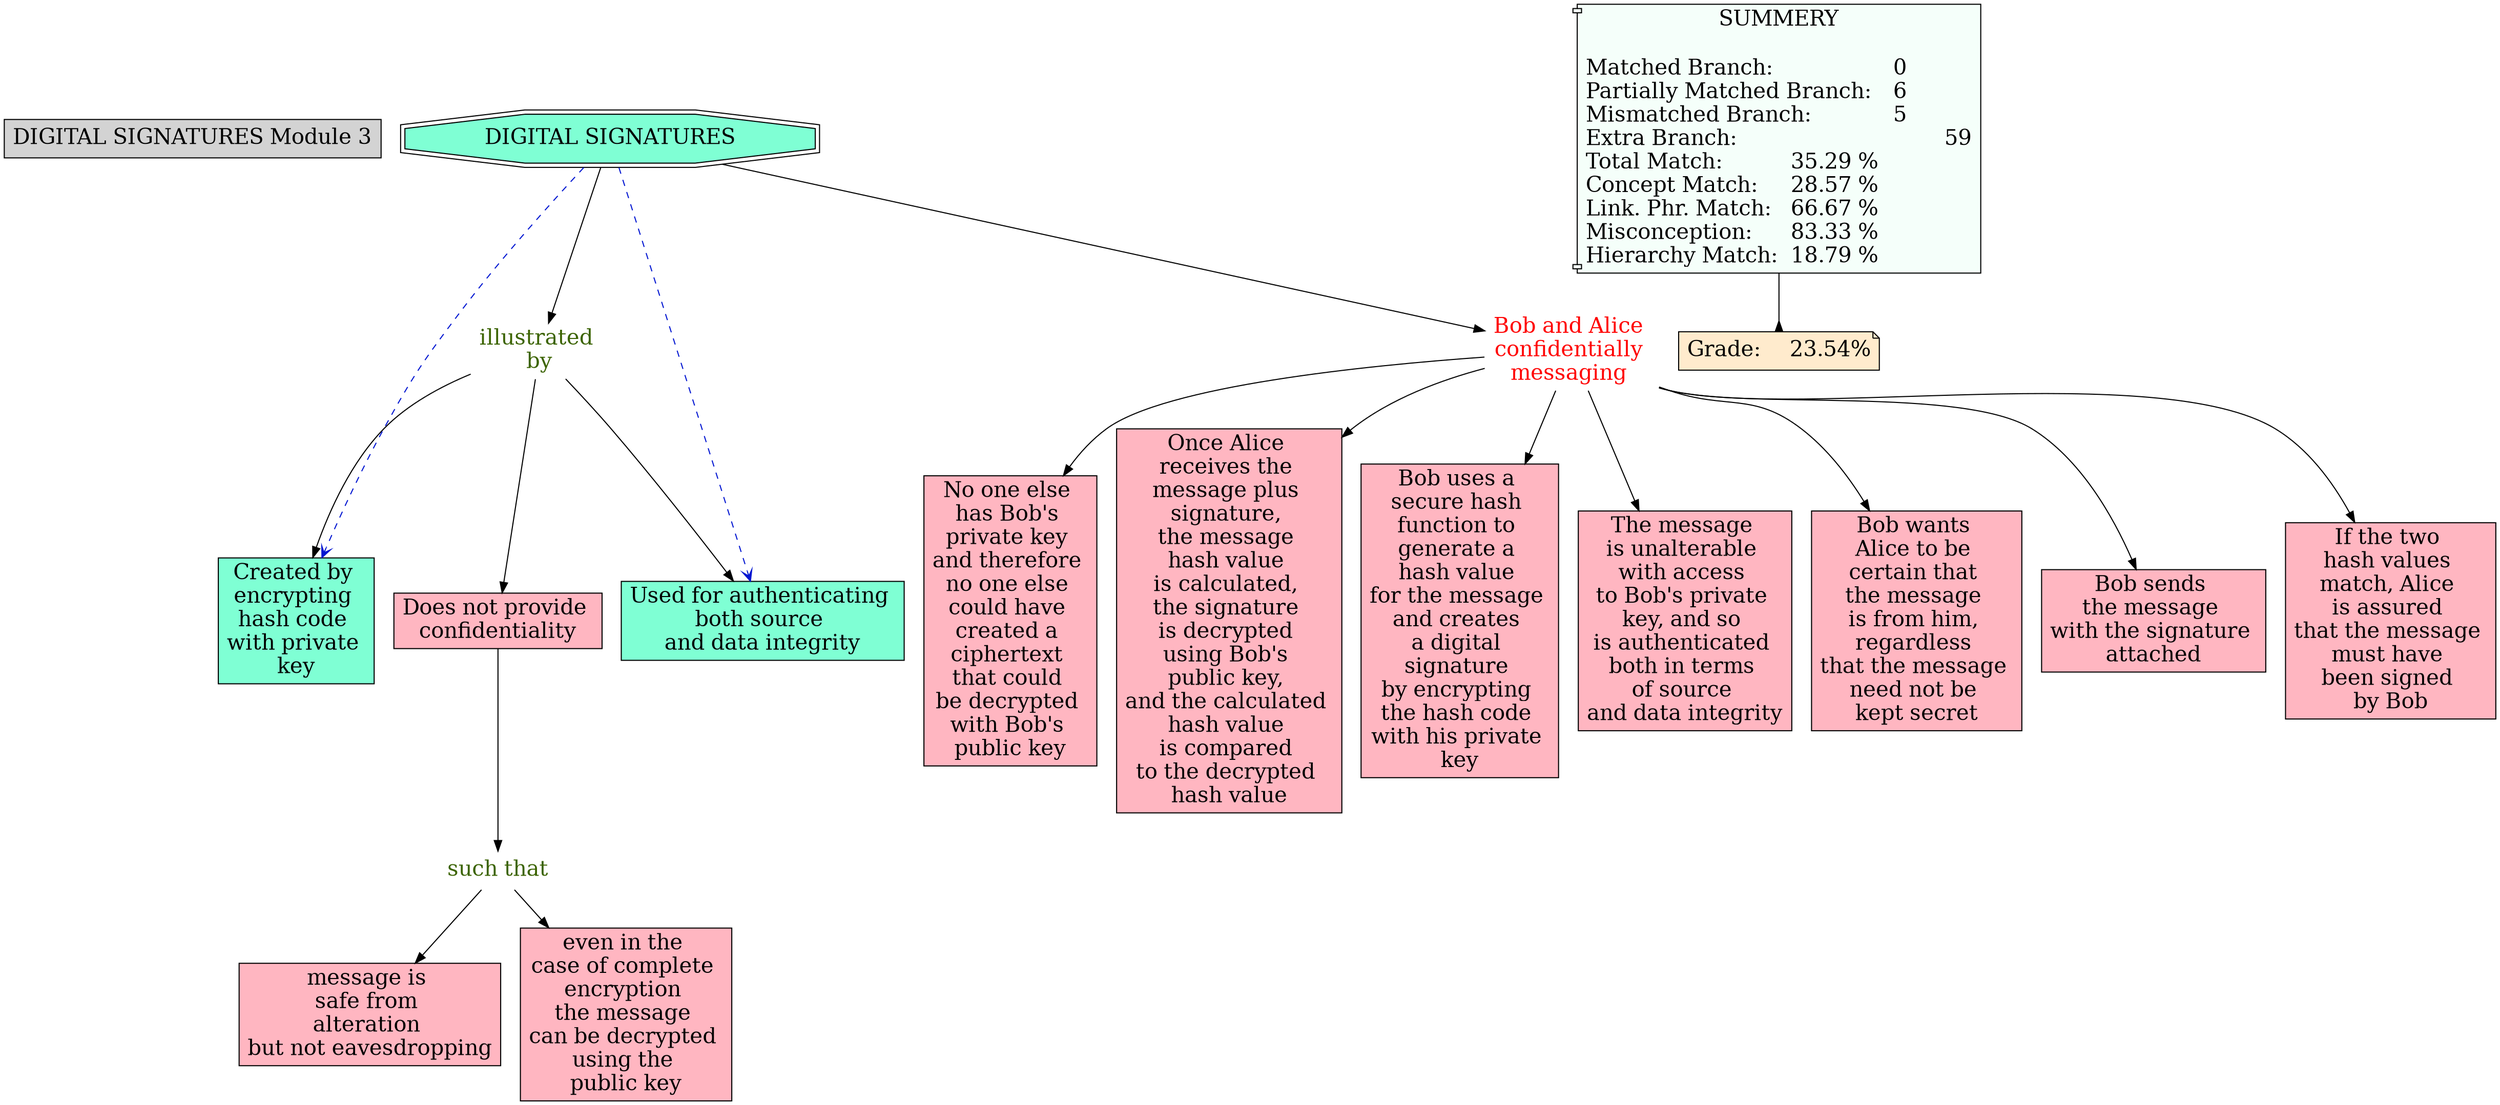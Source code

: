 // The Round Table
digraph {
	"1S6343KZ1-1JBPCW1-1QM6" [label="DIGITAL SIGNATURES Module 3" Gsplines=true fontsize=20 shape=rect style=filled]
	"1S633XRNL-24BW40M-1PDY" [label="illustrated 
by" Gsplines=true fontcolor="#3B6300" fontsize=20 shape=none]
	"1S633XRNL-6SW8F9-1PBL" [label="Created by 
encrypting 
hash code 
with private 
key" Gsplines=true fillcolor=aquamarine fontsize=20 shape=rect style=filled]
	"1S633XRNL-24BW40M-1PDY" -> "1S633XRNL-6SW8F9-1PBL" [constraint=true]
	"1S634TYDK-2CD9Y5J-1T1W" [label="such that" Gsplines=true fontcolor="#3B6300" fontsize=20 shape=none]
	"1S634R1L8-1QXR3B-1SW1" [label="message is 
safe from 
alteration 
but not eavesdropping
" Gsplines=true fillcolor="#FFB6C1" fontsize=20 shape=rect style=filled]
	"1S634TYDK-2CD9Y5J-1T1W" -> "1S634R1L8-1QXR3B-1SW1" [constraint=true]
	"1S633XRNL-1F630MC-1PCL" [label="Bob and Alice 
confidentially 
messaging 
" Gsplines=true fontcolor=red fontsize=20 shape=none]
	"1S633XRNL-23X5B4K-1PC8" [label="No one else 
has Bob's 
private key 
and therefore 
no one else 
could have 
created a 
ciphertext 
that could 
be decrypted 
with Bob's 
public key
" Gsplines=true fillcolor="#FFB6C1" fontsize=20 shape=rect style=filled]
	"1S633XRNL-1F630MC-1PCL" -> "1S633XRNL-23X5B4K-1PC8" [constraint=true]
	"1S634TYDK-2CD9Y5J-1T1W" [label="such that" Gsplines=true fontcolor="#3B6300" fontsize=20 shape=none]
	"1S634R067-29403DG-1SVX" [label="even in the 
case of complete 
encryption 
the message 
can be decrypted 
using the 
public key
" Gsplines=true fillcolor="#FFB6C1" fontsize=20 shape=rect style=filled]
	"1S634TYDK-2CD9Y5J-1T1W" -> "1S634R067-29403DG-1SVX" [constraint=true]
	"1S633XRNL-1F630MC-1PCL" [label="Bob and Alice 
confidentially 
messaging 
" Gsplines=true fontcolor=red fontsize=20 shape=none]
	"1S633XRNL-1RT6Z4N-1PC2" [label="Once Alice 
receives the 
message plus 
signature, 
the message 
hash value 
is calculated, 
the signature 
is decrypted 
using Bob's 
public key, 
and the calculated 
hash value 
is compared 
to the decrypted 
hash value
" Gsplines=true fillcolor="#FFB6C1" fontsize=20 shape=rect style=filled]
	"1S633XRNL-1F630MC-1PCL" -> "1S633XRNL-1RT6Z4N-1PC2" [constraint=true]
	"1S633XRNL-208NNXF-1PBW" [label="DIGITAL SIGNATURES
" Gsplines=true fillcolor=aquamarine fontsize=20 shape=doubleoctagon style=filled]
	"1S633XRNL-1F630MC-1PCL" [label="Bob and Alice 
confidentially 
messaging 
" Gsplines=true fontcolor=red fontsize=20 shape=none]
	"1S633XRNL-208NNXF-1PBW" -> "1S633XRNL-1F630MC-1PCL" [constraint=true]
	"1S633XRNL-1F630MC-1PCL" [label="Bob and Alice 
confidentially 
messaging 
" Gsplines=true fontcolor=red fontsize=20 shape=none]
	"1S633XRNL-1KHTVY0-1PBS" [label="Bob uses a 
secure hash 
function to 
generate a 
hash value 
for the message 
and creates 
a digital 
signature 
by encrypting 
the hash code 
with his private 
key" Gsplines=true fillcolor="#FFB6C1" fontsize=20 shape=rect style=filled]
	"1S633XRNL-1F630MC-1PCL" -> "1S633XRNL-1KHTVY0-1PBS" [constraint=true]
	"1S633XRNL-1F630MC-1PCL" [label="Bob and Alice 
confidentially 
messaging 
" Gsplines=true fontcolor=red fontsize=20 shape=none]
	"1S6358TWD-3Z2VK5-1V2W" [label="The message 
is unalterable 
with access 
to Bob's private 
key, and so 
is authenticated 
both in terms 
of source 
and data integrity
" Gsplines=true fillcolor="#FFB6C1" fontsize=20 shape=rect style=filled]
	"1S633XRNL-1F630MC-1PCL" -> "1S6358TWD-3Z2VK5-1V2W" [constraint=true]
	"1S633XRNL-1F630MC-1PCL" [label="Bob and Alice 
confidentially 
messaging 
" Gsplines=true fontcolor=red fontsize=20 shape=none]
	"1S633XRNL-TN6C0M-1PBP" [label="Bob wants 
Alice to be 
certain that 
the message 
is from him, 
regardless 
that the message 
need not be 
kept secret
" Gsplines=true fillcolor="#FFB6C1" fontsize=20 shape=rect style=filled]
	"1S633XRNL-1F630MC-1PCL" -> "1S633XRNL-TN6C0M-1PBP" [constraint=true]
	"1S633XRNL-1F630MC-1PCL" [label="Bob and Alice 
confidentially 
messaging 
" Gsplines=true fontcolor=red fontsize=20 shape=none]
	"1S633XRNL-1GSQYQS-1PBZ" [label="Bob sends 
the message 
with the signature 
attached" Gsplines=true fillcolor="#FFB6C1" fontsize=20 shape=rect style=filled]
	"1S633XRNL-1F630MC-1PCL" -> "1S633XRNL-1GSQYQS-1PBZ" [constraint=true]
	"1S634Q56T-2BMNF6J-1SQB" [label="Does not provide 
confidentiality" Gsplines=true fillcolor="#FFB6C1" fontsize=20 shape=rect style=filled]
	"1S634TYDK-2CD9Y5J-1T1W" [label="such that" Gsplines=true fontcolor="#3B6300" fontsize=20 shape=none]
	"1S634Q56T-2BMNF6J-1SQB" -> "1S634TYDK-2CD9Y5J-1T1W" [constraint=true]
	"1S633XRNL-24BW40M-1PDY" [label="illustrated 
by" Gsplines=true fontcolor="#3B6300" fontsize=20 shape=none]
	"1S634Q56T-2BMNF6J-1SQB" [label="Does not provide 
confidentiality" Gsplines=true fillcolor="#FFB6C1" fontsize=20 shape=rect style=filled]
	"1S633XRNL-24BW40M-1PDY" -> "1S634Q56T-2BMNF6J-1SQB" [constraint=true]
	"1S633XRNL-208NNXF-1PBW" [label="DIGITAL SIGNATURES
" Gsplines=true fillcolor=aquamarine fontsize=20 shape=doubleoctagon style=filled]
	"1S633XRNL-24BW40M-1PDY" [label="illustrated 
by" Gsplines=true fontcolor="#3B6300" fontsize=20 shape=none]
	"1S633XRNL-208NNXF-1PBW" -> "1S633XRNL-24BW40M-1PDY" [constraint=true]
	"1S633XRNL-24BW40M-1PDY" [label="illustrated 
by" Gsplines=true fontcolor="#3B6300" fontsize=20 shape=none]
	"1S633XRNL-22R2SW0-1PBG" [label="Used for authenticating 
both source 
and data integrity
" Gsplines=true fillcolor=aquamarine fontsize=20 shape=rect style=filled]
	"1S633XRNL-24BW40M-1PDY" -> "1S633XRNL-22R2SW0-1PBG" [constraint=true]
	"1S633XRNL-1F630MC-1PCL" [label="Bob and Alice 
confidentially 
messaging 
" Gsplines=true fontcolor=red fontsize=20 shape=none]
	"1S633XRNL-9BJ8DG-1PC5" [label="If the two 
hash values 
match, Alice 
is assured 
that the message 
must have 
been signed 
by Bob" Gsplines=true fillcolor="#FFB6C1" fontsize=20 shape=rect style=filled]
	"1S633XRNL-1F630MC-1PCL" -> "1S633XRNL-9BJ8DG-1PC5" [constraint=true]
	Stat [label="SUMMERY

Matched Branch:			0\lPartially Matched Branch:	6\lMismatched Branch:		5\lExtra Branch:				59\lTotal Match:		35.29 %\lConcept Match:	28.57 %\lLink. Phr. Match:	66.67 %\lMisconception:	83.33 %\lHierarchy Match:	18.79 %\l" Gsplines=true fillcolor="#F5FFFA" fontsize=20 shape=component style=filled]
	Grade [label="Grade:	23.54%" Gsplines=true fillcolor="#FFEBCD" fontsize=20 shape=note style=filled]
	Stat -> Grade [arrowhead=inv color=black constraint=true]
	"1S633XRNL-208NNXF-1PBW" -> "1S633XRNL-22R2SW0-1PBG" [arrowhead=open color="#0316D1" constraint=true style=dashed]
	"1S633XRNL-208NNXF-1PBW" -> "1S633XRNL-6SW8F9-1PBL" [arrowhead=open color="#0316D1" constraint=true style=dashed]
}
